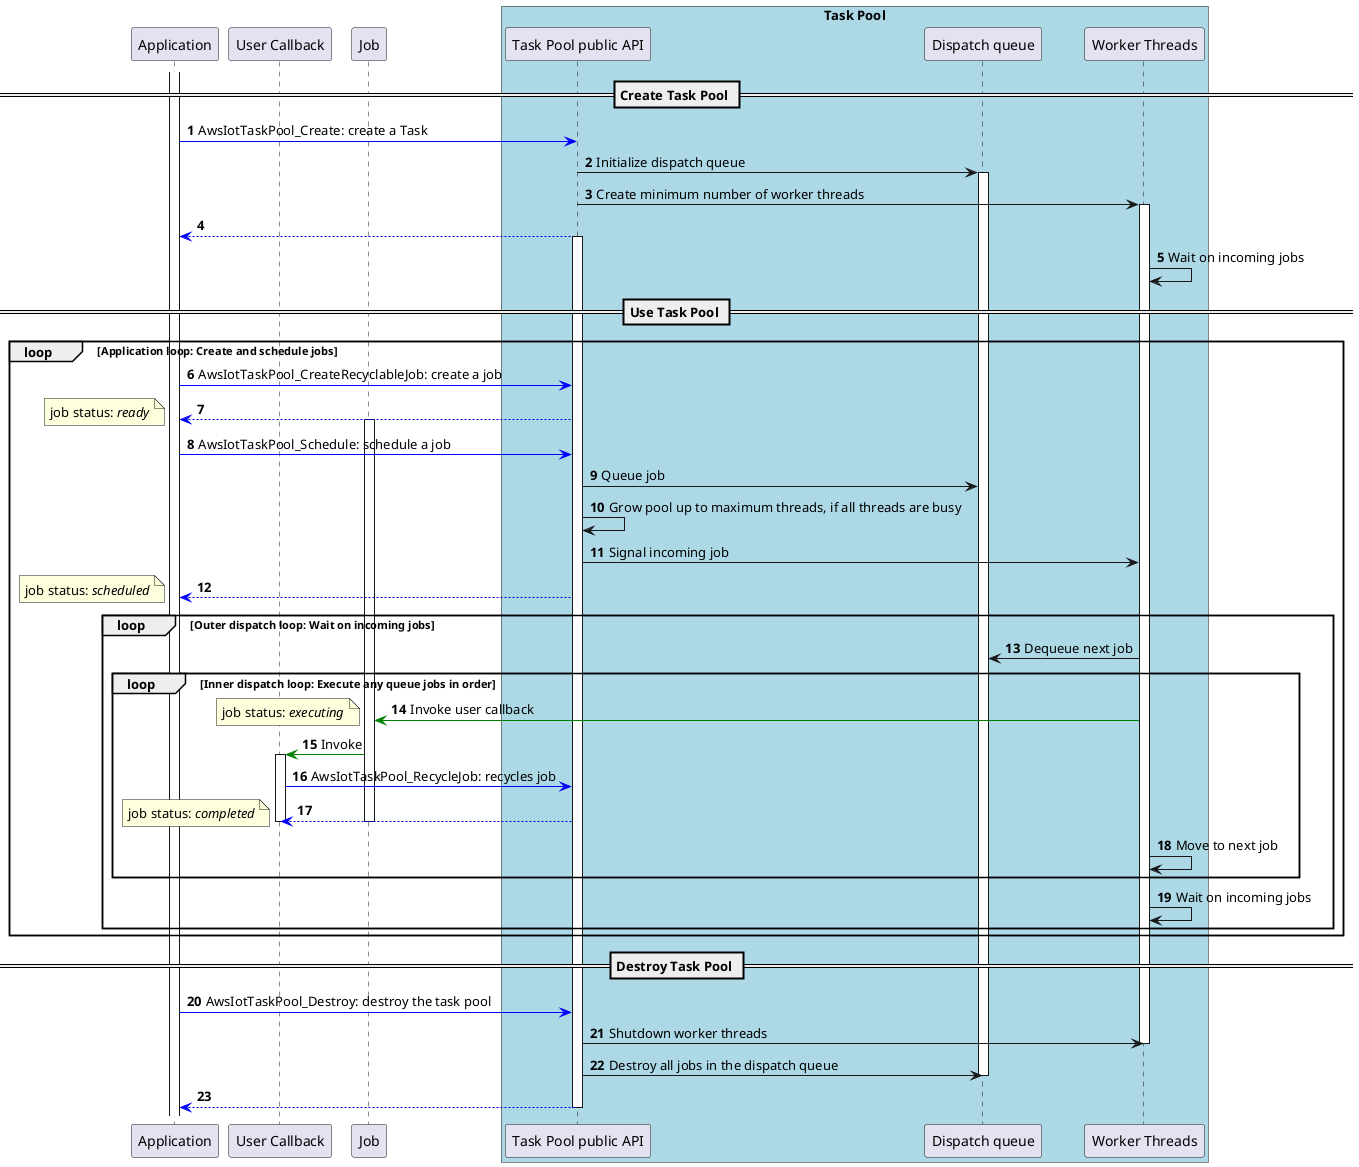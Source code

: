 @startuml
skinparam classFontSize 8
skinparam classFontName Helvetica
autonumber

participant "Application" as app
participant "User Callback" as callback
participant "Job" as job

participant "Task Pool public API" as TP
participant "Dispatch queue" as queue
participant "Worker Threads" as workers

box "Task Pool" #LightBlue
    participant TP
    participant queue
    participant workers
end box

== Create Task Pool ==

activate app

app -[#blue]> TP: AwsIotTaskPool_Create: create a Task 
TP -> queue: Initialize dispatch queue
activate queue
TP -> workers: Create minimum number of worker threads
activate workers
TP --[#blue]> app
activate TP
workers -> workers: Wait on incoming jobs

== Use Task Pool ==

loop Application loop: Create and schedule jobs
	app -[#blue]> TP: AwsIotTaskPool_CreateRecyclableJob: create a job
	TP --[#blue]> app
	activate job
	note left: job status: //ready//
	
	app -[#blue]> TP: AwsIotTaskPool_Schedule: schedule a job
	TP -> queue: Queue job
	TP -> TP: Grow pool up to maximum threads, if all threads are busy
	TP -> workers: Signal incoming job
	TP --[#blue]> app
	note left: job status: //scheduled//
	
	loop Outer dispatch loop: Wait on incoming jobs
		workers -> queue: Dequeue next job
		loop Inner dispatch loop: Execute any queue jobs in order
			workers -[#green]> job: Invoke user callback
			note left: job status: //executing//
			job -[#green]> callback: Invoke
			activate callback
			callback -[#blue]> TP: AwsIotTaskPool_RecycleJob: recycles job
			TP --[#blue]> callback
			note left: job status: //completed//
			deactivate job
			deactivate callback
			workers -> workers: Move to next job
		end
		workers -> workers: Wait on incoming jobs
	end
	
end
	
== Destroy Task Pool ==

    app -[#blue]> TP: AwsIotTaskPool_Destroy: destroy the task pool
	TP -> workers: Shutdown worker threads
	deactivate workers
	TP -> queue: Destroy all jobs in the dispatch queue
	deactivate queue
    TP --[#blue]> app
	deactivate TP

@enduml
